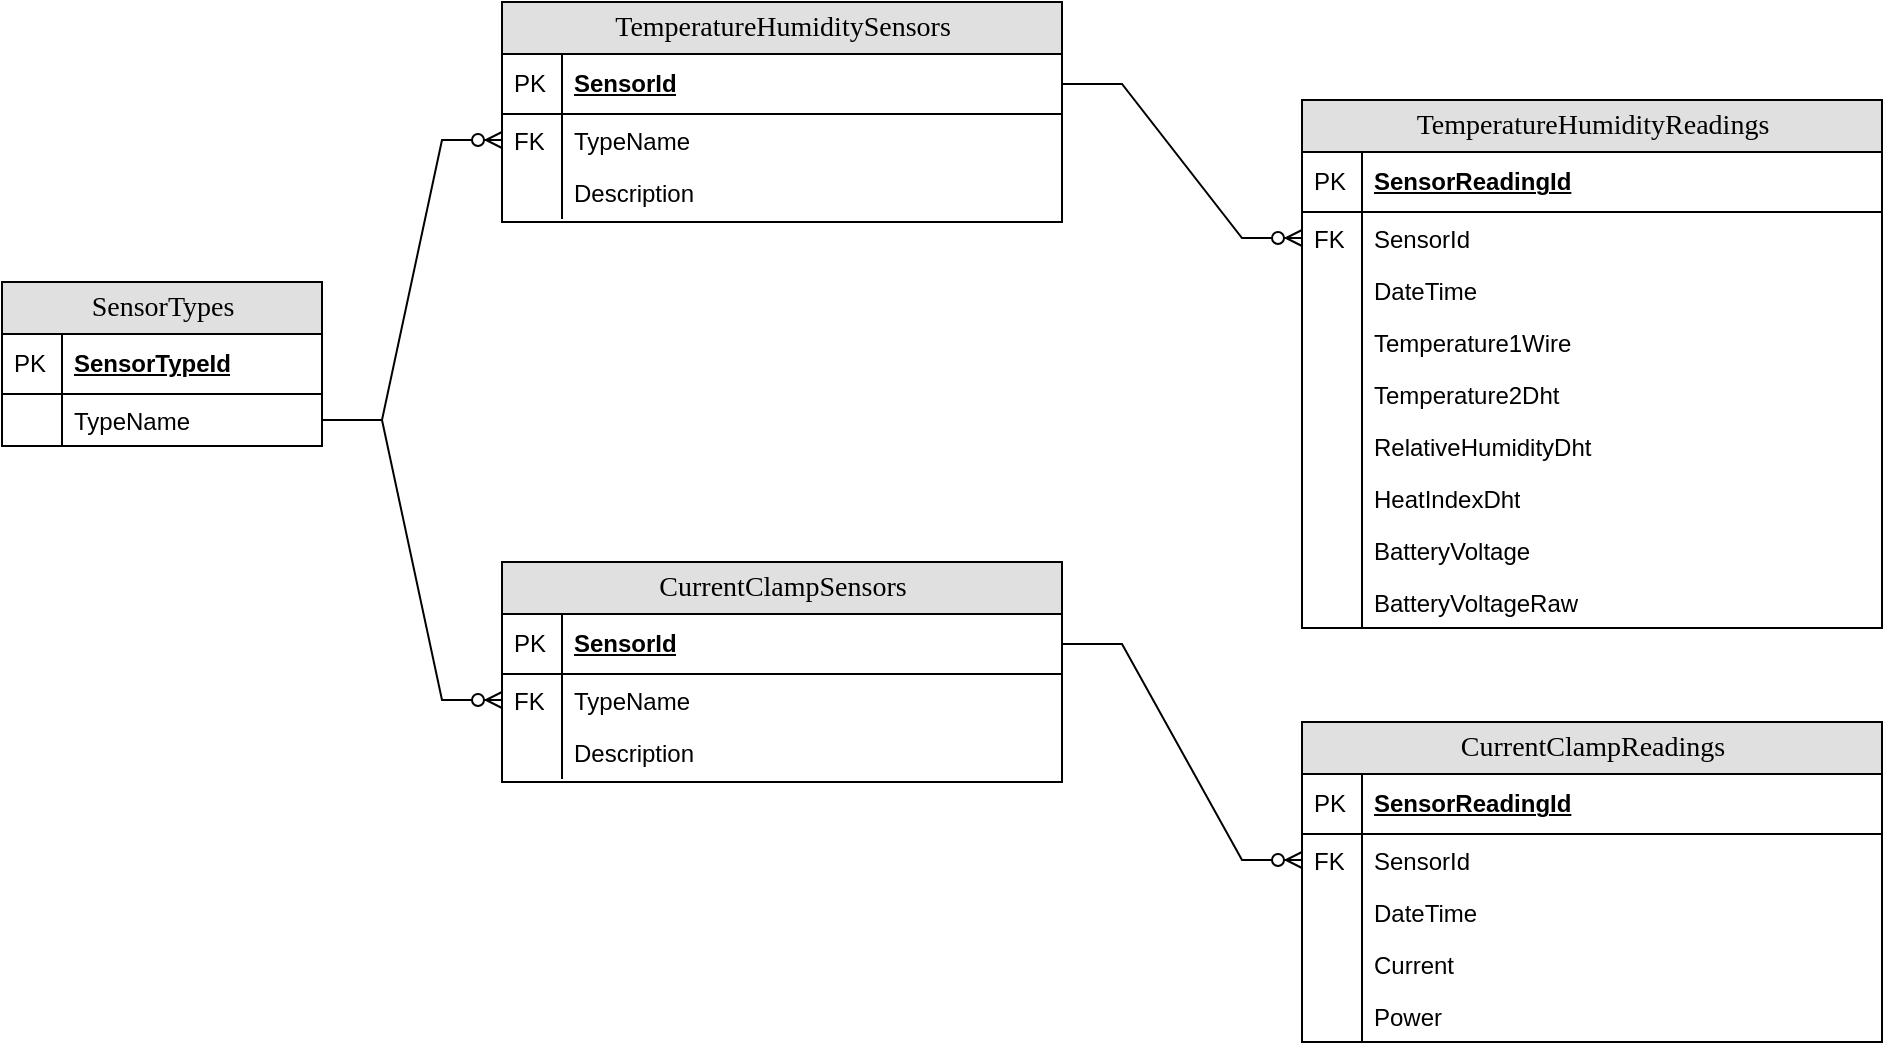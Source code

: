 <mxfile version="20.6.0" type="device"><diagram name="Page-1" id="e56a1550-8fbb-45ad-956c-1786394a9013"><mxGraphModel dx="2062" dy="1122" grid="1" gridSize="10" guides="1" tooltips="1" connect="1" arrows="1" fold="1" page="1" pageScale="1" pageWidth="1169" pageHeight="827" background="none" math="0" shadow="0"><root><mxCell id="0"/><mxCell id="1" parent="0"/><mxCell id="-Um_aRj1bhOv0quMBe1G-28" value="SensorTypes" style="swimlane;html=1;fontStyle=0;childLayout=stackLayout;horizontal=1;startSize=26;fillColor=#e0e0e0;horizontalStack=0;resizeParent=1;resizeLast=0;collapsible=1;marginBottom=0;swimlaneFillColor=#ffffff;align=center;rounded=0;shadow=0;comic=0;labelBackgroundColor=none;strokeWidth=1;fontFamily=Verdana;fontSize=14;swimlaneLine=1;" vertex="1" parent="1"><mxGeometry x="50" y="190" width="160" height="82" as="geometry"/></mxCell><mxCell id="-Um_aRj1bhOv0quMBe1G-29" value="SensorTypeId" style="shape=partialRectangle;top=0;left=0;right=0;bottom=1;html=1;align=left;verticalAlign=middle;fillColor=none;spacingLeft=34;spacingRight=4;whiteSpace=wrap;overflow=hidden;rotatable=0;points=[[0,0.5],[1,0.5]];portConstraint=eastwest;dropTarget=0;fontStyle=5;" vertex="1" parent="-Um_aRj1bhOv0quMBe1G-28"><mxGeometry y="26" width="160" height="30" as="geometry"/></mxCell><mxCell id="-Um_aRj1bhOv0quMBe1G-30" value="PK" style="shape=partialRectangle;top=0;left=0;bottom=0;html=1;fillColor=none;align=left;verticalAlign=middle;spacingLeft=4;spacingRight=4;whiteSpace=wrap;overflow=hidden;rotatable=0;points=[];portConstraint=eastwest;part=1;" vertex="1" connectable="0" parent="-Um_aRj1bhOv0quMBe1G-29"><mxGeometry width="30" height="30" as="geometry"/></mxCell><mxCell id="-Um_aRj1bhOv0quMBe1G-31" value="TypeName" style="shape=partialRectangle;top=0;left=0;right=0;bottom=0;html=1;align=left;verticalAlign=top;fillColor=none;spacingLeft=34;spacingRight=4;whiteSpace=wrap;overflow=hidden;rotatable=0;points=[[0,0.5],[1,0.5]];portConstraint=eastwest;dropTarget=0;" vertex="1" parent="-Um_aRj1bhOv0quMBe1G-28"><mxGeometry y="56" width="160" height="26" as="geometry"/></mxCell><mxCell id="-Um_aRj1bhOv0quMBe1G-32" value="" style="shape=partialRectangle;top=0;left=0;bottom=0;html=1;fillColor=none;align=left;verticalAlign=top;spacingLeft=4;spacingRight=4;whiteSpace=wrap;overflow=hidden;rotatable=0;points=[];portConstraint=eastwest;part=1;" vertex="1" connectable="0" parent="-Um_aRj1bhOv0quMBe1G-31"><mxGeometry width="30" height="26" as="geometry"/></mxCell><mxCell id="-Um_aRj1bhOv0quMBe1G-39" value="TemperatureHumiditySensors" style="swimlane;html=1;fontStyle=0;childLayout=stackLayout;horizontal=1;startSize=26;fillColor=#e0e0e0;horizontalStack=0;resizeParent=1;resizeLast=0;collapsible=1;marginBottom=0;swimlaneFillColor=#ffffff;align=center;rounded=0;shadow=0;comic=0;labelBackgroundColor=none;strokeWidth=1;fontFamily=Verdana;fontSize=14" vertex="1" parent="1"><mxGeometry x="300" y="50" width="280" height="110" as="geometry"/></mxCell><mxCell id="-Um_aRj1bhOv0quMBe1G-40" value="SensorId" style="shape=partialRectangle;top=0;left=0;right=0;bottom=1;html=1;align=left;verticalAlign=middle;fillColor=none;spacingLeft=34;spacingRight=4;whiteSpace=wrap;overflow=hidden;rotatable=0;points=[[0,0.5],[1,0.5]];portConstraint=eastwest;dropTarget=0;fontStyle=5;" vertex="1" parent="-Um_aRj1bhOv0quMBe1G-39"><mxGeometry y="26" width="280" height="30" as="geometry"/></mxCell><mxCell id="-Um_aRj1bhOv0quMBe1G-41" value="PK" style="shape=partialRectangle;top=0;left=0;bottom=0;html=1;fillColor=none;align=left;verticalAlign=middle;spacingLeft=4;spacingRight=4;whiteSpace=wrap;overflow=hidden;rotatable=0;points=[];portConstraint=eastwest;part=1;" vertex="1" connectable="0" parent="-Um_aRj1bhOv0quMBe1G-40"><mxGeometry width="30" height="30" as="geometry"/></mxCell><mxCell id="-Um_aRj1bhOv0quMBe1G-42" value="TypeName" style="shape=partialRectangle;top=0;left=0;right=0;bottom=0;html=1;align=left;verticalAlign=top;fillColor=none;spacingLeft=34;spacingRight=4;whiteSpace=wrap;overflow=hidden;rotatable=0;points=[[0,0.5],[1,0.5]];portConstraint=eastwest;dropTarget=0;" vertex="1" parent="-Um_aRj1bhOv0quMBe1G-39"><mxGeometry y="56" width="280" height="26" as="geometry"/></mxCell><mxCell id="-Um_aRj1bhOv0quMBe1G-43" value="FK" style="shape=partialRectangle;top=0;left=0;bottom=0;html=1;fillColor=none;align=left;verticalAlign=top;spacingLeft=4;spacingRight=4;whiteSpace=wrap;overflow=hidden;rotatable=0;points=[];portConstraint=eastwest;part=1;" vertex="1" connectable="0" parent="-Um_aRj1bhOv0quMBe1G-42"><mxGeometry width="30" height="26" as="geometry"/></mxCell><mxCell id="-Um_aRj1bhOv0quMBe1G-44" value="Description" style="shape=partialRectangle;top=0;left=0;right=0;bottom=0;html=1;align=left;verticalAlign=top;fillColor=none;spacingLeft=34;spacingRight=4;whiteSpace=wrap;overflow=hidden;rotatable=0;points=[[0,0.5],[1,0.5]];portConstraint=eastwest;dropTarget=0;" vertex="1" parent="-Um_aRj1bhOv0quMBe1G-39"><mxGeometry y="82" width="280" height="26" as="geometry"/></mxCell><mxCell id="-Um_aRj1bhOv0quMBe1G-45" value="" style="shape=partialRectangle;top=0;left=0;bottom=0;html=1;fillColor=none;align=left;verticalAlign=top;spacingLeft=4;spacingRight=4;whiteSpace=wrap;overflow=hidden;rotatable=0;points=[];portConstraint=eastwest;part=1;" vertex="1" connectable="0" parent="-Um_aRj1bhOv0quMBe1G-44"><mxGeometry width="30" height="26" as="geometry"/></mxCell><mxCell id="-Um_aRj1bhOv0quMBe1G-50" value="TemperatureHumidityReadings" style="swimlane;html=1;fontStyle=0;childLayout=stackLayout;horizontal=1;startSize=26;fillColor=#e0e0e0;horizontalStack=0;resizeParent=1;resizeLast=0;collapsible=1;marginBottom=0;swimlaneFillColor=#ffffff;align=center;rounded=0;shadow=0;comic=0;labelBackgroundColor=none;strokeWidth=1;fontFamily=Verdana;fontSize=14" vertex="1" parent="1"><mxGeometry x="700" y="99" width="290" height="264" as="geometry"/></mxCell><mxCell id="-Um_aRj1bhOv0quMBe1G-51" value="SensorReadingId" style="shape=partialRectangle;top=0;left=0;right=0;bottom=1;html=1;align=left;verticalAlign=middle;fillColor=none;spacingLeft=34;spacingRight=4;whiteSpace=wrap;overflow=hidden;rotatable=0;points=[[0,0.5],[1,0.5]];portConstraint=eastwest;dropTarget=0;fontStyle=5;" vertex="1" parent="-Um_aRj1bhOv0quMBe1G-50"><mxGeometry y="26" width="290" height="30" as="geometry"/></mxCell><mxCell id="-Um_aRj1bhOv0quMBe1G-52" value="PK" style="shape=partialRectangle;top=0;left=0;bottom=0;html=1;fillColor=none;align=left;verticalAlign=middle;spacingLeft=4;spacingRight=4;whiteSpace=wrap;overflow=hidden;rotatable=0;points=[];portConstraint=eastwest;part=1;" vertex="1" connectable="0" parent="-Um_aRj1bhOv0quMBe1G-51"><mxGeometry width="30" height="30" as="geometry"/></mxCell><mxCell id="-Um_aRj1bhOv0quMBe1G-53" value="SensorId" style="shape=partialRectangle;top=0;left=0;right=0;bottom=0;html=1;align=left;verticalAlign=top;fillColor=none;spacingLeft=34;spacingRight=4;whiteSpace=wrap;overflow=hidden;rotatable=0;points=[[0,0.5],[1,0.5]];portConstraint=eastwest;dropTarget=0;" vertex="1" parent="-Um_aRj1bhOv0quMBe1G-50"><mxGeometry y="56" width="290" height="26" as="geometry"/></mxCell><mxCell id="-Um_aRj1bhOv0quMBe1G-54" value="FK" style="shape=partialRectangle;top=0;left=0;bottom=0;html=1;fillColor=none;align=left;verticalAlign=top;spacingLeft=4;spacingRight=4;whiteSpace=wrap;overflow=hidden;rotatable=0;points=[];portConstraint=eastwest;part=1;" vertex="1" connectable="0" parent="-Um_aRj1bhOv0quMBe1G-53"><mxGeometry width="30" height="26" as="geometry"/></mxCell><mxCell id="-Um_aRj1bhOv0quMBe1G-55" value="DateTime" style="shape=partialRectangle;top=0;left=0;right=0;bottom=0;html=1;align=left;verticalAlign=top;fillColor=none;spacingLeft=34;spacingRight=4;whiteSpace=wrap;overflow=hidden;rotatable=0;points=[[0,0.5],[1,0.5]];portConstraint=eastwest;dropTarget=0;" vertex="1" parent="-Um_aRj1bhOv0quMBe1G-50"><mxGeometry y="82" width="290" height="26" as="geometry"/></mxCell><mxCell id="-Um_aRj1bhOv0quMBe1G-56" value="" style="shape=partialRectangle;top=0;left=0;bottom=0;html=1;fillColor=none;align=left;verticalAlign=top;spacingLeft=4;spacingRight=4;whiteSpace=wrap;overflow=hidden;rotatable=0;points=[];portConstraint=eastwest;part=1;" vertex="1" connectable="0" parent="-Um_aRj1bhOv0quMBe1G-55"><mxGeometry width="30" height="26" as="geometry"/></mxCell><mxCell id="-Um_aRj1bhOv0quMBe1G-57" value="Temperature1Wire" style="shape=partialRectangle;top=0;left=0;right=0;bottom=0;html=1;align=left;verticalAlign=top;fillColor=none;spacingLeft=34;spacingRight=4;whiteSpace=wrap;overflow=hidden;rotatable=0;points=[[0,0.5],[1,0.5]];portConstraint=eastwest;dropTarget=0;" vertex="1" parent="-Um_aRj1bhOv0quMBe1G-50"><mxGeometry y="108" width="290" height="26" as="geometry"/></mxCell><mxCell id="-Um_aRj1bhOv0quMBe1G-58" value="" style="shape=partialRectangle;top=0;left=0;bottom=0;html=1;fillColor=none;align=left;verticalAlign=top;spacingLeft=4;spacingRight=4;whiteSpace=wrap;overflow=hidden;rotatable=0;points=[];portConstraint=eastwest;part=1;" vertex="1" connectable="0" parent="-Um_aRj1bhOv0quMBe1G-57"><mxGeometry width="30" height="26" as="geometry"/></mxCell><mxCell id="-Um_aRj1bhOv0quMBe1G-59" value="Temperature2Dht" style="shape=partialRectangle;top=0;left=0;right=0;bottom=0;html=1;align=left;verticalAlign=top;fillColor=none;spacingLeft=34;spacingRight=4;whiteSpace=wrap;overflow=hidden;rotatable=0;points=[[0,0.5],[1,0.5]];portConstraint=eastwest;dropTarget=0;" vertex="1" parent="-Um_aRj1bhOv0quMBe1G-50"><mxGeometry y="134" width="290" height="26" as="geometry"/></mxCell><mxCell id="-Um_aRj1bhOv0quMBe1G-60" value="" style="shape=partialRectangle;top=0;left=0;bottom=0;html=1;fillColor=none;align=left;verticalAlign=top;spacingLeft=4;spacingRight=4;whiteSpace=wrap;overflow=hidden;rotatable=0;points=[];portConstraint=eastwest;part=1;" vertex="1" connectable="0" parent="-Um_aRj1bhOv0quMBe1G-59"><mxGeometry width="30" height="26" as="geometry"/></mxCell><mxCell id="-Um_aRj1bhOv0quMBe1G-61" value="RelativeHumidityDht" style="shape=partialRectangle;top=0;left=0;right=0;bottom=0;html=1;align=left;verticalAlign=top;fillColor=none;spacingLeft=34;spacingRight=4;whiteSpace=wrap;overflow=hidden;rotatable=0;points=[[0,0.5],[1,0.5]];portConstraint=eastwest;dropTarget=0;" vertex="1" parent="-Um_aRj1bhOv0quMBe1G-50"><mxGeometry y="160" width="290" height="26" as="geometry"/></mxCell><mxCell id="-Um_aRj1bhOv0quMBe1G-62" value="" style="shape=partialRectangle;top=0;left=0;bottom=0;html=1;fillColor=none;align=left;verticalAlign=top;spacingLeft=4;spacingRight=4;whiteSpace=wrap;overflow=hidden;rotatable=0;points=[];portConstraint=eastwest;part=1;" vertex="1" connectable="0" parent="-Um_aRj1bhOv0quMBe1G-61"><mxGeometry width="30" height="26" as="geometry"/></mxCell><mxCell id="-Um_aRj1bhOv0quMBe1G-63" value="HeatIndexDht" style="shape=partialRectangle;top=0;left=0;right=0;bottom=0;html=1;align=left;verticalAlign=top;fillColor=none;spacingLeft=34;spacingRight=4;whiteSpace=wrap;overflow=hidden;rotatable=0;points=[[0,0.5],[1,0.5]];portConstraint=eastwest;dropTarget=0;" vertex="1" parent="-Um_aRj1bhOv0quMBe1G-50"><mxGeometry y="186" width="290" height="26" as="geometry"/></mxCell><mxCell id="-Um_aRj1bhOv0quMBe1G-64" value="" style="shape=partialRectangle;top=0;left=0;bottom=0;html=1;fillColor=none;align=left;verticalAlign=top;spacingLeft=4;spacingRight=4;whiteSpace=wrap;overflow=hidden;rotatable=0;points=[];portConstraint=eastwest;part=1;" vertex="1" connectable="0" parent="-Um_aRj1bhOv0quMBe1G-63"><mxGeometry width="30" height="26" as="geometry"/></mxCell><mxCell id="-Um_aRj1bhOv0quMBe1G-65" value="BatteryVoltage" style="shape=partialRectangle;top=0;left=0;right=0;bottom=0;html=1;align=left;verticalAlign=top;fillColor=none;spacingLeft=34;spacingRight=4;whiteSpace=wrap;overflow=hidden;rotatable=0;points=[[0,0.5],[1,0.5]];portConstraint=eastwest;dropTarget=0;" vertex="1" parent="-Um_aRj1bhOv0quMBe1G-50"><mxGeometry y="212" width="290" height="26" as="geometry"/></mxCell><mxCell id="-Um_aRj1bhOv0quMBe1G-66" value="" style="shape=partialRectangle;top=0;left=0;bottom=0;html=1;fillColor=none;align=left;verticalAlign=top;spacingLeft=4;spacingRight=4;whiteSpace=wrap;overflow=hidden;rotatable=0;points=[];portConstraint=eastwest;part=1;" vertex="1" connectable="0" parent="-Um_aRj1bhOv0quMBe1G-65"><mxGeometry width="30" height="26" as="geometry"/></mxCell><mxCell id="-Um_aRj1bhOv0quMBe1G-67" value="BatteryVoltageRaw" style="shape=partialRectangle;top=0;left=0;right=0;bottom=0;html=1;align=left;verticalAlign=top;fillColor=none;spacingLeft=34;spacingRight=4;whiteSpace=wrap;overflow=hidden;rotatable=0;points=[[0,0.5],[1,0.5]];portConstraint=eastwest;dropTarget=0;" vertex="1" parent="-Um_aRj1bhOv0quMBe1G-50"><mxGeometry y="238" width="290" height="26" as="geometry"/></mxCell><mxCell id="-Um_aRj1bhOv0quMBe1G-68" value="" style="shape=partialRectangle;top=0;left=0;bottom=0;html=1;fillColor=none;align=left;verticalAlign=top;spacingLeft=4;spacingRight=4;whiteSpace=wrap;overflow=hidden;rotatable=0;points=[];portConstraint=eastwest;part=1;" vertex="1" connectable="0" parent="-Um_aRj1bhOv0quMBe1G-67"><mxGeometry width="30" height="26" as="geometry"/></mxCell><mxCell id="-Um_aRj1bhOv0quMBe1G-69" value="CurrentClampSensors" style="swimlane;html=1;fontStyle=0;childLayout=stackLayout;horizontal=1;startSize=26;fillColor=#e0e0e0;horizontalStack=0;resizeParent=1;resizeLast=0;collapsible=1;marginBottom=0;swimlaneFillColor=#ffffff;align=center;rounded=0;shadow=0;comic=0;labelBackgroundColor=none;strokeWidth=1;fontFamily=Verdana;fontSize=14" vertex="1" parent="1"><mxGeometry x="300" y="330" width="280" height="110" as="geometry"/></mxCell><mxCell id="-Um_aRj1bhOv0quMBe1G-70" value="SensorId" style="shape=partialRectangle;top=0;left=0;right=0;bottom=1;html=1;align=left;verticalAlign=middle;fillColor=none;spacingLeft=34;spacingRight=4;whiteSpace=wrap;overflow=hidden;rotatable=0;points=[[0,0.5],[1,0.5]];portConstraint=eastwest;dropTarget=0;fontStyle=5;" vertex="1" parent="-Um_aRj1bhOv0quMBe1G-69"><mxGeometry y="26" width="280" height="30" as="geometry"/></mxCell><mxCell id="-Um_aRj1bhOv0quMBe1G-71" value="PK" style="shape=partialRectangle;top=0;left=0;bottom=0;html=1;fillColor=none;align=left;verticalAlign=middle;spacingLeft=4;spacingRight=4;whiteSpace=wrap;overflow=hidden;rotatable=0;points=[];portConstraint=eastwest;part=1;" vertex="1" connectable="0" parent="-Um_aRj1bhOv0quMBe1G-70"><mxGeometry width="30" height="30" as="geometry"/></mxCell><mxCell id="-Um_aRj1bhOv0quMBe1G-72" value="TypeName" style="shape=partialRectangle;top=0;left=0;right=0;bottom=0;html=1;align=left;verticalAlign=top;fillColor=none;spacingLeft=34;spacingRight=4;whiteSpace=wrap;overflow=hidden;rotatable=0;points=[[0,0.5],[1,0.5]];portConstraint=eastwest;dropTarget=0;" vertex="1" parent="-Um_aRj1bhOv0quMBe1G-69"><mxGeometry y="56" width="280" height="26" as="geometry"/></mxCell><mxCell id="-Um_aRj1bhOv0quMBe1G-73" value="FK" style="shape=partialRectangle;top=0;left=0;bottom=0;html=1;fillColor=none;align=left;verticalAlign=top;spacingLeft=4;spacingRight=4;whiteSpace=wrap;overflow=hidden;rotatable=0;points=[];portConstraint=eastwest;part=1;" vertex="1" connectable="0" parent="-Um_aRj1bhOv0quMBe1G-72"><mxGeometry width="30" height="26" as="geometry"/></mxCell><mxCell id="-Um_aRj1bhOv0quMBe1G-74" value="Description" style="shape=partialRectangle;top=0;left=0;right=0;bottom=0;html=1;align=left;verticalAlign=top;fillColor=none;spacingLeft=34;spacingRight=4;whiteSpace=wrap;overflow=hidden;rotatable=0;points=[[0,0.5],[1,0.5]];portConstraint=eastwest;dropTarget=0;" vertex="1" parent="-Um_aRj1bhOv0quMBe1G-69"><mxGeometry y="82" width="280" height="26" as="geometry"/></mxCell><mxCell id="-Um_aRj1bhOv0quMBe1G-75" value="" style="shape=partialRectangle;top=0;left=0;bottom=0;html=1;fillColor=none;align=left;verticalAlign=top;spacingLeft=4;spacingRight=4;whiteSpace=wrap;overflow=hidden;rotatable=0;points=[];portConstraint=eastwest;part=1;" vertex="1" connectable="0" parent="-Um_aRj1bhOv0quMBe1G-74"><mxGeometry width="30" height="26" as="geometry"/></mxCell><mxCell id="-Um_aRj1bhOv0quMBe1G-76" value="CurrentClampReadings" style="swimlane;html=1;fontStyle=0;childLayout=stackLayout;horizontal=1;startSize=26;fillColor=#e0e0e0;horizontalStack=0;resizeParent=1;resizeLast=0;collapsible=1;marginBottom=0;swimlaneFillColor=#ffffff;align=center;rounded=0;shadow=0;comic=0;labelBackgroundColor=none;strokeWidth=1;fontFamily=Verdana;fontSize=14" vertex="1" parent="1"><mxGeometry x="700" y="410" width="290" height="160" as="geometry"/></mxCell><mxCell id="-Um_aRj1bhOv0quMBe1G-77" value="SensorReadingId" style="shape=partialRectangle;top=0;left=0;right=0;bottom=1;html=1;align=left;verticalAlign=middle;fillColor=none;spacingLeft=34;spacingRight=4;whiteSpace=wrap;overflow=hidden;rotatable=0;points=[[0,0.5],[1,0.5]];portConstraint=eastwest;dropTarget=0;fontStyle=5;" vertex="1" parent="-Um_aRj1bhOv0quMBe1G-76"><mxGeometry y="26" width="290" height="30" as="geometry"/></mxCell><mxCell id="-Um_aRj1bhOv0quMBe1G-78" value="PK" style="shape=partialRectangle;top=0;left=0;bottom=0;html=1;fillColor=none;align=left;verticalAlign=middle;spacingLeft=4;spacingRight=4;whiteSpace=wrap;overflow=hidden;rotatable=0;points=[];portConstraint=eastwest;part=1;" vertex="1" connectable="0" parent="-Um_aRj1bhOv0quMBe1G-77"><mxGeometry width="30" height="30" as="geometry"/></mxCell><mxCell id="-Um_aRj1bhOv0quMBe1G-79" value="SensorId" style="shape=partialRectangle;top=0;left=0;right=0;bottom=0;html=1;align=left;verticalAlign=top;fillColor=none;spacingLeft=34;spacingRight=4;whiteSpace=wrap;overflow=hidden;rotatable=0;points=[[0,0.5],[1,0.5]];portConstraint=eastwest;dropTarget=0;" vertex="1" parent="-Um_aRj1bhOv0quMBe1G-76"><mxGeometry y="56" width="290" height="26" as="geometry"/></mxCell><mxCell id="-Um_aRj1bhOv0quMBe1G-80" value="FK" style="shape=partialRectangle;top=0;left=0;bottom=0;html=1;fillColor=none;align=left;verticalAlign=top;spacingLeft=4;spacingRight=4;whiteSpace=wrap;overflow=hidden;rotatable=0;points=[];portConstraint=eastwest;part=1;" vertex="1" connectable="0" parent="-Um_aRj1bhOv0quMBe1G-79"><mxGeometry width="30" height="26" as="geometry"/></mxCell><mxCell id="-Um_aRj1bhOv0quMBe1G-81" value="DateTime" style="shape=partialRectangle;top=0;left=0;right=0;bottom=0;html=1;align=left;verticalAlign=top;fillColor=none;spacingLeft=34;spacingRight=4;whiteSpace=wrap;overflow=hidden;rotatable=0;points=[[0,0.5],[1,0.5]];portConstraint=eastwest;dropTarget=0;" vertex="1" parent="-Um_aRj1bhOv0quMBe1G-76"><mxGeometry y="82" width="290" height="26" as="geometry"/></mxCell><mxCell id="-Um_aRj1bhOv0quMBe1G-82" value="" style="shape=partialRectangle;top=0;left=0;bottom=0;html=1;fillColor=none;align=left;verticalAlign=top;spacingLeft=4;spacingRight=4;whiteSpace=wrap;overflow=hidden;rotatable=0;points=[];portConstraint=eastwest;part=1;" vertex="1" connectable="0" parent="-Um_aRj1bhOv0quMBe1G-81"><mxGeometry width="30" height="26" as="geometry"/></mxCell><mxCell id="-Um_aRj1bhOv0quMBe1G-89" value="Current" style="shape=partialRectangle;top=0;left=0;right=0;bottom=0;html=1;align=left;verticalAlign=top;fillColor=none;spacingLeft=34;spacingRight=4;whiteSpace=wrap;overflow=hidden;rotatable=0;points=[[0,0.5],[1,0.5]];portConstraint=eastwest;dropTarget=0;" vertex="1" parent="-Um_aRj1bhOv0quMBe1G-76"><mxGeometry y="108" width="290" height="26" as="geometry"/></mxCell><mxCell id="-Um_aRj1bhOv0quMBe1G-90" value="" style="shape=partialRectangle;top=0;left=0;bottom=0;html=1;fillColor=none;align=left;verticalAlign=top;spacingLeft=4;spacingRight=4;whiteSpace=wrap;overflow=hidden;rotatable=0;points=[];portConstraint=eastwest;part=1;" vertex="1" connectable="0" parent="-Um_aRj1bhOv0quMBe1G-89"><mxGeometry width="30" height="26" as="geometry"/></mxCell><mxCell id="-Um_aRj1bhOv0quMBe1G-93" value="Power" style="shape=partialRectangle;top=0;left=0;right=0;bottom=0;html=1;align=left;verticalAlign=top;fillColor=none;spacingLeft=34;spacingRight=4;whiteSpace=wrap;overflow=hidden;rotatable=0;points=[[0,0.5],[1,0.5]];portConstraint=eastwest;dropTarget=0;" vertex="1" parent="-Um_aRj1bhOv0quMBe1G-76"><mxGeometry y="134" width="290" height="26" as="geometry"/></mxCell><mxCell id="-Um_aRj1bhOv0quMBe1G-94" value="" style="shape=partialRectangle;top=0;left=0;bottom=0;html=1;fillColor=none;align=left;verticalAlign=top;spacingLeft=4;spacingRight=4;whiteSpace=wrap;overflow=hidden;rotatable=0;points=[];portConstraint=eastwest;part=1;" vertex="1" connectable="0" parent="-Um_aRj1bhOv0quMBe1G-93"><mxGeometry width="30" height="26" as="geometry"/></mxCell><mxCell id="-Um_aRj1bhOv0quMBe1G-96" value="" style="edgeStyle=entityRelationEdgeStyle;fontSize=12;html=1;endArrow=ERzeroToMany;endFill=1;rounded=0;exitX=1;exitY=0.5;exitDx=0;exitDy=0;entryX=0;entryY=0.5;entryDx=0;entryDy=0;" edge="1" parent="1" source="-Um_aRj1bhOv0quMBe1G-31" target="-Um_aRj1bhOv0quMBe1G-42"><mxGeometry width="100" height="100" relative="1" as="geometry"><mxPoint x="200" y="330" as="sourcePoint"/><mxPoint x="300" y="230" as="targetPoint"/></mxGeometry></mxCell><mxCell id="-Um_aRj1bhOv0quMBe1G-97" value="" style="edgeStyle=entityRelationEdgeStyle;fontSize=12;html=1;endArrow=ERzeroToMany;endFill=1;rounded=0;exitX=1;exitY=0.5;exitDx=0;exitDy=0;" edge="1" parent="1" source="-Um_aRj1bhOv0quMBe1G-31" target="-Um_aRj1bhOv0quMBe1G-72"><mxGeometry width="100" height="100" relative="1" as="geometry"><mxPoint x="240" y="300" as="sourcePoint"/><mxPoint x="330" y="160" as="targetPoint"/></mxGeometry></mxCell><mxCell id="-Um_aRj1bhOv0quMBe1G-98" value="" style="edgeStyle=entityRelationEdgeStyle;fontSize=12;html=1;endArrow=ERzeroToMany;endFill=1;rounded=0;exitX=1;exitY=0.5;exitDx=0;exitDy=0;entryX=0;entryY=0.5;entryDx=0;entryDy=0;" edge="1" parent="1" source="-Um_aRj1bhOv0quMBe1G-40" target="-Um_aRj1bhOv0quMBe1G-53"><mxGeometry width="100" height="100" relative="1" as="geometry"><mxPoint x="640" y="272" as="sourcePoint"/><mxPoint x="730" y="132" as="targetPoint"/></mxGeometry></mxCell><mxCell id="-Um_aRj1bhOv0quMBe1G-99" value="" style="edgeStyle=entityRelationEdgeStyle;fontSize=12;html=1;endArrow=ERzeroToMany;endFill=1;rounded=0;exitX=1;exitY=0.5;exitDx=0;exitDy=0;entryX=0;entryY=0.5;entryDx=0;entryDy=0;" edge="1" parent="1" source="-Um_aRj1bhOv0quMBe1G-70" target="-Um_aRj1bhOv0quMBe1G-79"><mxGeometry width="100" height="100" relative="1" as="geometry"><mxPoint x="650" y="340" as="sourcePoint"/><mxPoint x="740" y="200" as="targetPoint"/></mxGeometry></mxCell></root></mxGraphModel></diagram></mxfile>